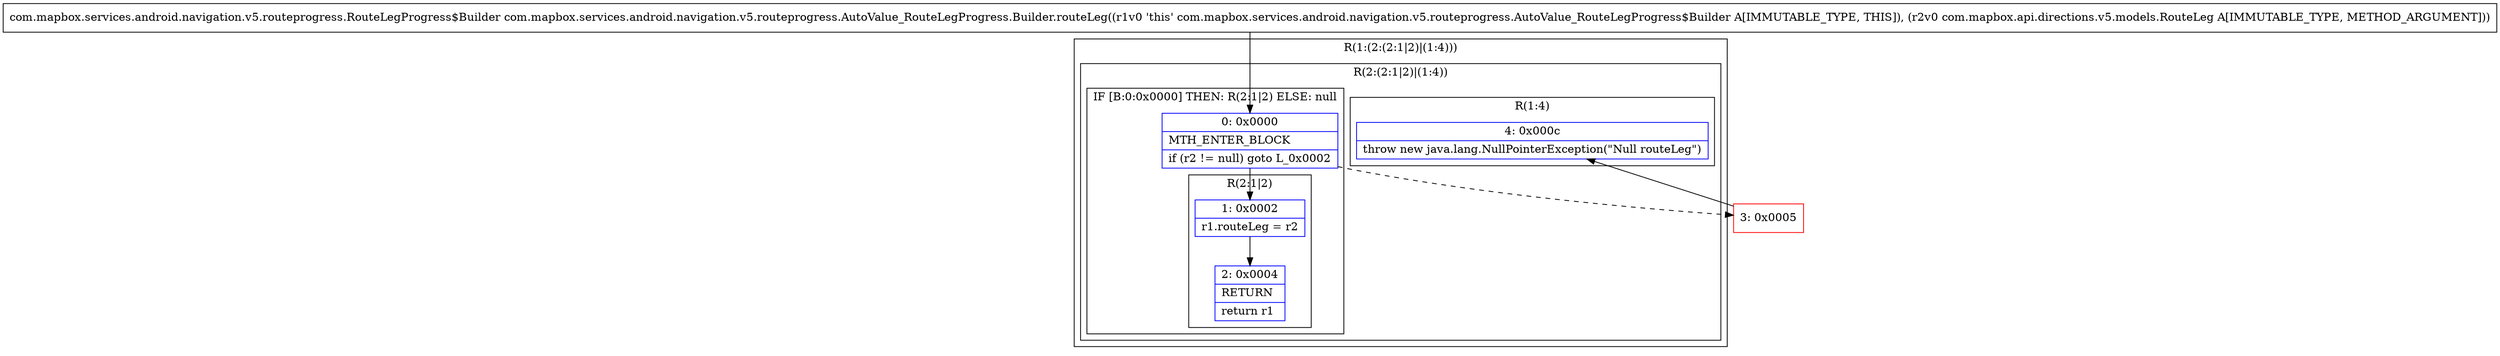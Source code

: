 digraph "CFG forcom.mapbox.services.android.navigation.v5.routeprogress.AutoValue_RouteLegProgress.Builder.routeLeg(Lcom\/mapbox\/api\/directions\/v5\/models\/RouteLeg;)Lcom\/mapbox\/services\/android\/navigation\/v5\/routeprogress\/RouteLegProgress$Builder;" {
subgraph cluster_Region_990152759 {
label = "R(1:(2:(2:1|2)|(1:4)))";
node [shape=record,color=blue];
subgraph cluster_Region_2114151797 {
label = "R(2:(2:1|2)|(1:4))";
node [shape=record,color=blue];
subgraph cluster_IfRegion_1465096287 {
label = "IF [B:0:0x0000] THEN: R(2:1|2) ELSE: null";
node [shape=record,color=blue];
Node_0 [shape=record,label="{0\:\ 0x0000|MTH_ENTER_BLOCK\l|if (r2 != null) goto L_0x0002\l}"];
subgraph cluster_Region_1285587038 {
label = "R(2:1|2)";
node [shape=record,color=blue];
Node_1 [shape=record,label="{1\:\ 0x0002|r1.routeLeg = r2\l}"];
Node_2 [shape=record,label="{2\:\ 0x0004|RETURN\l|return r1\l}"];
}
}
subgraph cluster_Region_1408953549 {
label = "R(1:4)";
node [shape=record,color=blue];
Node_4 [shape=record,label="{4\:\ 0x000c|throw new java.lang.NullPointerException(\"Null routeLeg\")\l}"];
}
}
}
Node_3 [shape=record,color=red,label="{3\:\ 0x0005}"];
MethodNode[shape=record,label="{com.mapbox.services.android.navigation.v5.routeprogress.RouteLegProgress$Builder com.mapbox.services.android.navigation.v5.routeprogress.AutoValue_RouteLegProgress.Builder.routeLeg((r1v0 'this' com.mapbox.services.android.navigation.v5.routeprogress.AutoValue_RouteLegProgress$Builder A[IMMUTABLE_TYPE, THIS]), (r2v0 com.mapbox.api.directions.v5.models.RouteLeg A[IMMUTABLE_TYPE, METHOD_ARGUMENT])) }"];
MethodNode -> Node_0;
Node_0 -> Node_1;
Node_0 -> Node_3[style=dashed];
Node_1 -> Node_2;
Node_3 -> Node_4;
}

